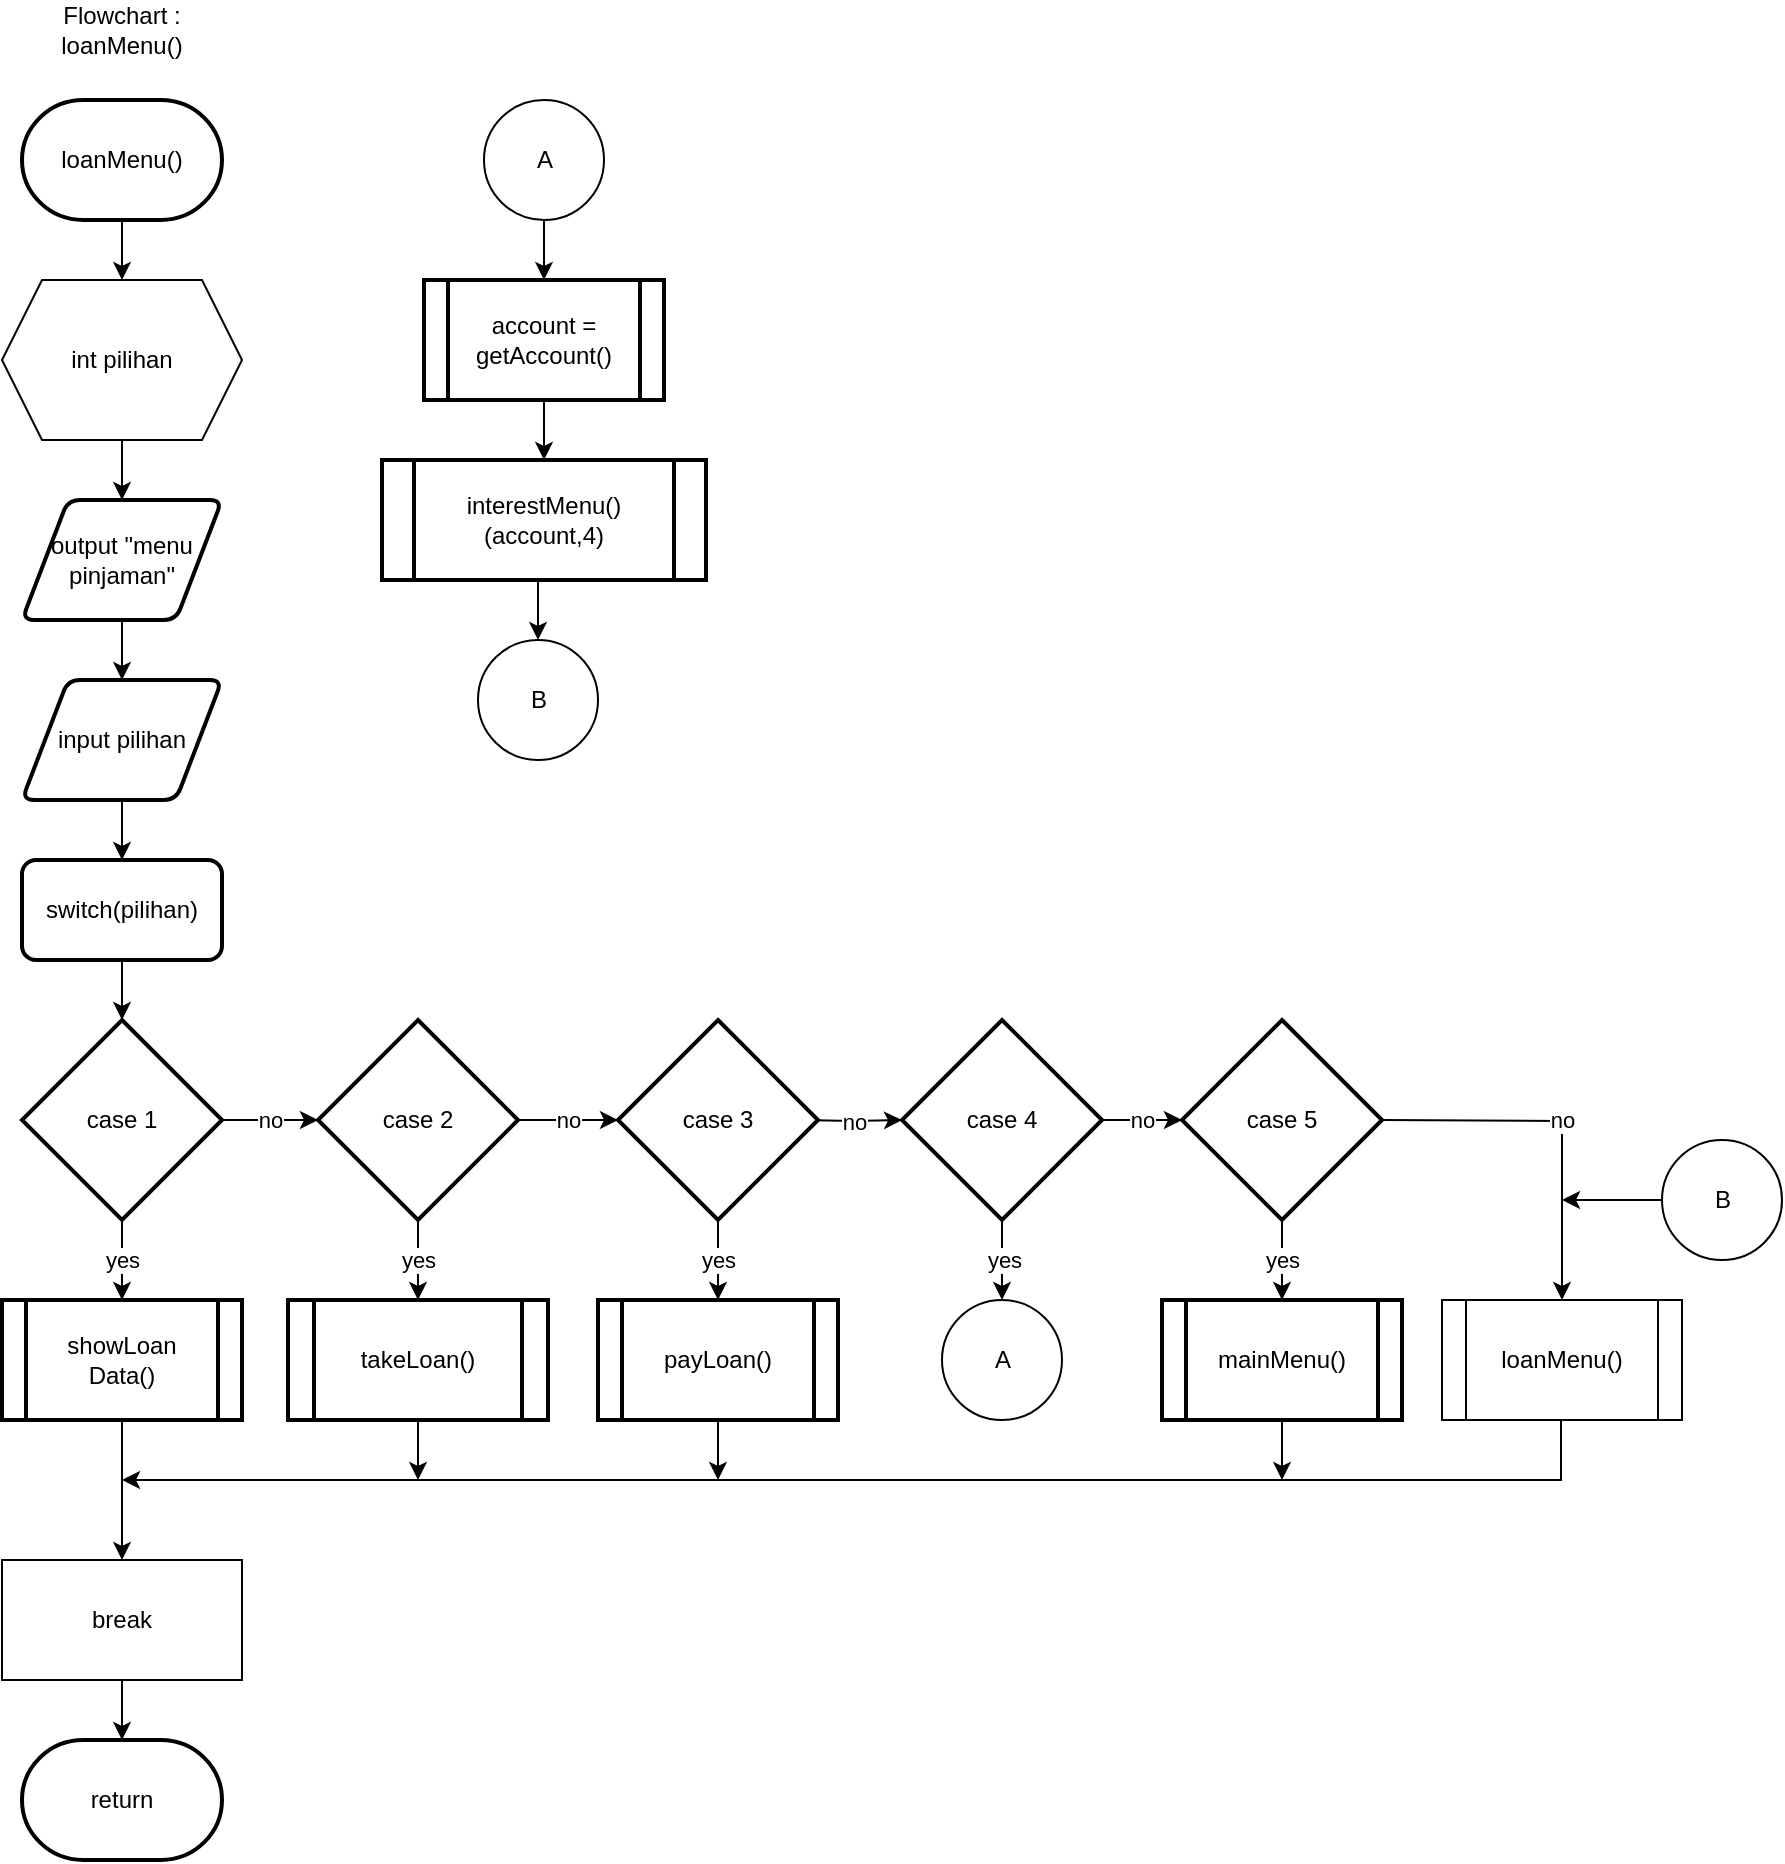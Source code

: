 <mxfile version="15.9.4" type="device" pages="4"><diagram id="C5RBs43oDa-KdzZeNtuy" name="loanMenu()"><mxGraphModel dx="1019" dy="450" grid="1" gridSize="10" guides="1" tooltips="1" connect="1" arrows="1" fold="1" page="1" pageScale="1" pageWidth="827" pageHeight="1169" math="0" shadow="0"><root><mxCell id="WIyWlLk6GJQsqaUBKTNV-0"/><mxCell id="WIyWlLk6GJQsqaUBKTNV-1" parent="WIyWlLk6GJQsqaUBKTNV-0"/><mxCell id="yIIcX4tYhxVUDGNfmYMy-3" value="" style="edgeStyle=orthogonalEdgeStyle;rounded=0;orthogonalLoop=1;jettySize=auto;html=1;" parent="WIyWlLk6GJQsqaUBKTNV-1" source="-nszUusrxc3JbO1fV3Kq-1" target="yIIcX4tYhxVUDGNfmYMy-0" edge="1"><mxGeometry relative="1" as="geometry"/></mxCell><mxCell id="-nszUusrxc3JbO1fV3Kq-1" value="loanMenu()" style="strokeWidth=2;html=1;shape=mxgraph.flowchart.terminator;whiteSpace=wrap;" parent="WIyWlLk6GJQsqaUBKTNV-1" vertex="1"><mxGeometry x="90" y="130" width="100" height="60" as="geometry"/></mxCell><mxCell id="-nszUusrxc3JbO1fV3Kq-2" value="Flowchart : loanMenu()" style="text;html=1;strokeColor=none;fillColor=none;align=center;verticalAlign=middle;whiteSpace=wrap;rounded=0;" parent="WIyWlLk6GJQsqaUBKTNV-1" vertex="1"><mxGeometry x="105" y="80" width="70" height="30" as="geometry"/></mxCell><mxCell id="-nszUusrxc3JbO1fV3Kq-3" value="" style="edgeStyle=orthogonalEdgeStyle;rounded=0;orthogonalLoop=1;jettySize=auto;html=1;" parent="WIyWlLk6GJQsqaUBKTNV-1" source="-nszUusrxc3JbO1fV3Kq-4" target="-nszUusrxc3JbO1fV3Kq-6" edge="1"><mxGeometry relative="1" as="geometry"/></mxCell><mxCell id="-nszUusrxc3JbO1fV3Kq-4" value="output &quot;menu pinjaman&quot;&lt;br&gt;" style="shape=parallelogram;html=1;strokeWidth=2;perimeter=parallelogramPerimeter;whiteSpace=wrap;rounded=1;arcSize=12;size=0.23;" parent="WIyWlLk6GJQsqaUBKTNV-1" vertex="1"><mxGeometry x="90" y="330" width="100" height="60" as="geometry"/></mxCell><mxCell id="-nszUusrxc3JbO1fV3Kq-5" value="" style="edgeStyle=orthogonalEdgeStyle;rounded=0;orthogonalLoop=1;jettySize=auto;html=1;" parent="WIyWlLk6GJQsqaUBKTNV-1" source="-nszUusrxc3JbO1fV3Kq-6" target="-nszUusrxc3JbO1fV3Kq-8" edge="1"><mxGeometry relative="1" as="geometry"/></mxCell><mxCell id="-nszUusrxc3JbO1fV3Kq-6" value="input pilihan" style="shape=parallelogram;html=1;strokeWidth=2;perimeter=parallelogramPerimeter;whiteSpace=wrap;rounded=1;arcSize=12;size=0.23;" parent="WIyWlLk6GJQsqaUBKTNV-1" vertex="1"><mxGeometry x="90" y="420" width="100" height="60" as="geometry"/></mxCell><mxCell id="-nszUusrxc3JbO1fV3Kq-7" value="" style="edgeStyle=orthogonalEdgeStyle;rounded=0;orthogonalLoop=1;jettySize=auto;html=1;" parent="WIyWlLk6GJQsqaUBKTNV-1" source="-nszUusrxc3JbO1fV3Kq-8" target="-nszUusrxc3JbO1fV3Kq-11" edge="1"><mxGeometry relative="1" as="geometry"/></mxCell><mxCell id="-nszUusrxc3JbO1fV3Kq-8" value="switch(pilihan)" style="rounded=1;whiteSpace=wrap;html=1;absoluteArcSize=1;arcSize=14;strokeWidth=2;" parent="WIyWlLk6GJQsqaUBKTNV-1" vertex="1"><mxGeometry x="90" y="510" width="100" height="50" as="geometry"/></mxCell><mxCell id="-nszUusrxc3JbO1fV3Kq-9" value="no" style="edgeStyle=orthogonalEdgeStyle;rounded=0;orthogonalLoop=1;jettySize=auto;html=1;" parent="WIyWlLk6GJQsqaUBKTNV-1" source="-nszUusrxc3JbO1fV3Kq-11" target="-nszUusrxc3JbO1fV3Kq-14" edge="1"><mxGeometry relative="1" as="geometry"/></mxCell><mxCell id="-nszUusrxc3JbO1fV3Kq-10" value="yes" style="edgeStyle=orthogonalEdgeStyle;rounded=0;orthogonalLoop=1;jettySize=auto;html=1;" parent="WIyWlLk6GJQsqaUBKTNV-1" source="-nszUusrxc3JbO1fV3Kq-11" target="-nszUusrxc3JbO1fV3Kq-33" edge="1"><mxGeometry relative="1" as="geometry"/></mxCell><mxCell id="-nszUusrxc3JbO1fV3Kq-11" value="case 1" style="strokeWidth=2;html=1;shape=mxgraph.flowchart.decision;whiteSpace=wrap;" parent="WIyWlLk6GJQsqaUBKTNV-1" vertex="1"><mxGeometry x="90" y="590" width="100" height="100" as="geometry"/></mxCell><mxCell id="-nszUusrxc3JbO1fV3Kq-12" value="no" style="edgeStyle=orthogonalEdgeStyle;rounded=0;orthogonalLoop=1;jettySize=auto;html=1;" parent="WIyWlLk6GJQsqaUBKTNV-1" source="-nszUusrxc3JbO1fV3Kq-14" target="-nszUusrxc3JbO1fV3Kq-17" edge="1"><mxGeometry relative="1" as="geometry"/></mxCell><mxCell id="-nszUusrxc3JbO1fV3Kq-13" value="yes" style="edgeStyle=orthogonalEdgeStyle;rounded=0;orthogonalLoop=1;jettySize=auto;html=1;" parent="WIyWlLk6GJQsqaUBKTNV-1" source="-nszUusrxc3JbO1fV3Kq-14" target="-nszUusrxc3JbO1fV3Kq-19" edge="1"><mxGeometry relative="1" as="geometry"/></mxCell><mxCell id="-nszUusrxc3JbO1fV3Kq-14" value="case 2" style="strokeWidth=2;html=1;shape=mxgraph.flowchart.decision;whiteSpace=wrap;" parent="WIyWlLk6GJQsqaUBKTNV-1" vertex="1"><mxGeometry x="238" y="590" width="100" height="100" as="geometry"/></mxCell><mxCell id="-nszUusrxc3JbO1fV3Kq-15" value="yes" style="edgeStyle=orthogonalEdgeStyle;rounded=0;orthogonalLoop=1;jettySize=auto;html=1;" parent="WIyWlLk6GJQsqaUBKTNV-1" source="-nszUusrxc3JbO1fV3Kq-17" target="-nszUusrxc3JbO1fV3Kq-21" edge="1"><mxGeometry relative="1" as="geometry"/></mxCell><mxCell id="-nszUusrxc3JbO1fV3Kq-16" value="no" style="edgeStyle=orthogonalEdgeStyle;rounded=0;orthogonalLoop=1;jettySize=auto;html=1;" parent="WIyWlLk6GJQsqaUBKTNV-1" target="-nszUusrxc3JbO1fV3Kq-24" edge="1"><mxGeometry relative="1" as="geometry"><mxPoint x="480" y="640" as="sourcePoint"/></mxGeometry></mxCell><mxCell id="-nszUusrxc3JbO1fV3Kq-17" value="case 3" style="strokeWidth=2;html=1;shape=mxgraph.flowchart.decision;whiteSpace=wrap;" parent="WIyWlLk6GJQsqaUBKTNV-1" vertex="1"><mxGeometry x="388" y="590" width="100" height="100" as="geometry"/></mxCell><mxCell id="-nszUusrxc3JbO1fV3Kq-19" value="takeLoan()" style="shape=process;whiteSpace=wrap;html=1;backgroundOutline=1;strokeWidth=2;" parent="WIyWlLk6GJQsqaUBKTNV-1" vertex="1"><mxGeometry x="223" y="730" width="130" height="60" as="geometry"/></mxCell><mxCell id="-nszUusrxc3JbO1fV3Kq-21" value="payLoan()" style="shape=process;whiteSpace=wrap;html=1;backgroundOutline=1;strokeWidth=2;" parent="WIyWlLk6GJQsqaUBKTNV-1" vertex="1"><mxGeometry x="378" y="730" width="120" height="60" as="geometry"/></mxCell><mxCell id="-nszUusrxc3JbO1fV3Kq-22" value="yes" style="edgeStyle=orthogonalEdgeStyle;rounded=0;orthogonalLoop=1;jettySize=auto;html=1;" parent="WIyWlLk6GJQsqaUBKTNV-1" source="-nszUusrxc3JbO1fV3Kq-24" edge="1"><mxGeometry relative="1" as="geometry"><mxPoint x="580" y="730" as="targetPoint"/></mxGeometry></mxCell><mxCell id="-nszUusrxc3JbO1fV3Kq-23" value="no" style="edgeStyle=orthogonalEdgeStyle;rounded=0;orthogonalLoop=1;jettySize=auto;html=1;" parent="WIyWlLk6GJQsqaUBKTNV-1" source="-nszUusrxc3JbO1fV3Kq-24" target="-nszUusrxc3JbO1fV3Kq-28" edge="1"><mxGeometry relative="1" as="geometry"/></mxCell><mxCell id="-nszUusrxc3JbO1fV3Kq-24" value="case 4" style="strokeWidth=2;html=1;shape=mxgraph.flowchart.decision;whiteSpace=wrap;" parent="WIyWlLk6GJQsqaUBKTNV-1" vertex="1"><mxGeometry x="530" y="590" width="100" height="100" as="geometry"/></mxCell><mxCell id="-nszUusrxc3JbO1fV3Kq-27" value="yes" style="edgeStyle=orthogonalEdgeStyle;rounded=0;orthogonalLoop=1;jettySize=auto;html=1;" parent="WIyWlLk6GJQsqaUBKTNV-1" source="-nszUusrxc3JbO1fV3Kq-28" target="-nszUusrxc3JbO1fV3Kq-30" edge="1"><mxGeometry relative="1" as="geometry"/></mxCell><mxCell id="-nszUusrxc3JbO1fV3Kq-28" value="case 5" style="strokeWidth=2;html=1;shape=mxgraph.flowchart.decision;whiteSpace=wrap;" parent="WIyWlLk6GJQsqaUBKTNV-1" vertex="1"><mxGeometry x="670" y="590" width="100" height="100" as="geometry"/></mxCell><mxCell id="-nszUusrxc3JbO1fV3Kq-30" value="mainMenu()" style="shape=process;whiteSpace=wrap;html=1;backgroundOutline=1;strokeWidth=2;" parent="WIyWlLk6GJQsqaUBKTNV-1" vertex="1"><mxGeometry x="660" y="730" width="120" height="60" as="geometry"/></mxCell><mxCell id="-nszUusrxc3JbO1fV3Kq-31" value="no" style="edgeStyle=orthogonalEdgeStyle;rounded=0;orthogonalLoop=1;jettySize=auto;html=1;exitX=1;exitY=0.5;exitDx=0;exitDy=0;exitPerimeter=0;entryX=0.5;entryY=0;entryDx=0;entryDy=0;" parent="WIyWlLk6GJQsqaUBKTNV-1" target="-nszUusrxc3JbO1fV3Kq-35" edge="1"><mxGeometry relative="1" as="geometry"><mxPoint x="770" y="640" as="sourcePoint"/></mxGeometry></mxCell><mxCell id="nDpjNwTQIs34cSnIMRso-1" value="" style="edgeStyle=orthogonalEdgeStyle;rounded=0;orthogonalLoop=1;jettySize=auto;html=1;" parent="WIyWlLk6GJQsqaUBKTNV-1" source="-nszUusrxc3JbO1fV3Kq-33" target="nDpjNwTQIs34cSnIMRso-0" edge="1"><mxGeometry relative="1" as="geometry"/></mxCell><mxCell id="-nszUusrxc3JbO1fV3Kq-33" value="showLoan&lt;br&gt;Data()" style="shape=process;whiteSpace=wrap;html=1;backgroundOutline=1;strokeWidth=2;" parent="WIyWlLk6GJQsqaUBKTNV-1" vertex="1"><mxGeometry x="80" y="730" width="120" height="60" as="geometry"/></mxCell><mxCell id="-nszUusrxc3JbO1fV3Kq-35" value="loanMenu()" style="shape=process;whiteSpace=wrap;html=1;backgroundOutline=1;" parent="WIyWlLk6GJQsqaUBKTNV-1" vertex="1"><mxGeometry x="800" y="730" width="120" height="60" as="geometry"/></mxCell><mxCell id="-nszUusrxc3JbO1fV3Kq-36" value="return" style="strokeWidth=2;html=1;shape=mxgraph.flowchart.terminator;whiteSpace=wrap;" parent="WIyWlLk6GJQsqaUBKTNV-1" vertex="1"><mxGeometry x="90" y="950" width="100" height="60" as="geometry"/></mxCell><mxCell id="-nszUusrxc3JbO1fV3Kq-37" value="A" style="verticalLabelPosition=middle;verticalAlign=middle;html=1;shape=mxgraph.flowchart.on-page_reference;labelPosition=center;align=center;" parent="WIyWlLk6GJQsqaUBKTNV-1" vertex="1"><mxGeometry x="550" y="730" width="60" height="60" as="geometry"/></mxCell><mxCell id="-nszUusrxc3JbO1fV3Kq-45" style="edgeStyle=orthogonalEdgeStyle;rounded=0;orthogonalLoop=1;jettySize=auto;html=1;exitX=0.5;exitY=1;exitDx=0;exitDy=0;exitPerimeter=0;" parent="WIyWlLk6GJQsqaUBKTNV-1" source="-nszUusrxc3JbO1fV3Kq-38" target="-nszUusrxc3JbO1fV3Kq-39" edge="1"><mxGeometry relative="1" as="geometry"/></mxCell><mxCell id="-nszUusrxc3JbO1fV3Kq-38" value="A" style="verticalLabelPosition=middle;verticalAlign=middle;html=1;shape=mxgraph.flowchart.on-page_reference;labelPosition=center;align=center;" parent="WIyWlLk6GJQsqaUBKTNV-1" vertex="1"><mxGeometry x="321" y="130" width="60" height="60" as="geometry"/></mxCell><mxCell id="-nszUusrxc3JbO1fV3Kq-46" style="edgeStyle=orthogonalEdgeStyle;rounded=0;orthogonalLoop=1;jettySize=auto;html=1;exitX=0.5;exitY=1;exitDx=0;exitDy=0;" parent="WIyWlLk6GJQsqaUBKTNV-1" source="-nszUusrxc3JbO1fV3Kq-39" target="-nszUusrxc3JbO1fV3Kq-40" edge="1"><mxGeometry relative="1" as="geometry"/></mxCell><mxCell id="-nszUusrxc3JbO1fV3Kq-39" value="account = getAccount()" style="shape=process;whiteSpace=wrap;html=1;backgroundOutline=1;strokeWidth=2;" parent="WIyWlLk6GJQsqaUBKTNV-1" vertex="1"><mxGeometry x="291" y="220" width="120" height="60" as="geometry"/></mxCell><mxCell id="-nszUusrxc3JbO1fV3Kq-47" style="edgeStyle=orthogonalEdgeStyle;rounded=0;orthogonalLoop=1;jettySize=auto;html=1;exitX=0.5;exitY=1;exitDx=0;exitDy=0;entryX=0.5;entryY=0;entryDx=0;entryDy=0;" parent="WIyWlLk6GJQsqaUBKTNV-1" source="-nszUusrxc3JbO1fV3Kq-40" edge="1"><mxGeometry relative="1" as="geometry"><mxPoint x="348" y="400" as="targetPoint"/></mxGeometry></mxCell><mxCell id="-nszUusrxc3JbO1fV3Kq-40" value="interestMenu()&lt;br&gt;(account,4)" style="shape=process;whiteSpace=wrap;html=1;backgroundOutline=1;strokeWidth=2;" parent="WIyWlLk6GJQsqaUBKTNV-1" vertex="1"><mxGeometry x="270" y="310" width="162" height="60" as="geometry"/></mxCell><mxCell id="-nszUusrxc3JbO1fV3Kq-48" value="B" style="verticalLabelPosition=middle;verticalAlign=middle;html=1;shape=mxgraph.flowchart.on-page_reference;labelPosition=center;align=center;" parent="WIyWlLk6GJQsqaUBKTNV-1" vertex="1"><mxGeometry x="318" y="400" width="60" height="60" as="geometry"/></mxCell><mxCell id="M-UlkT3bZI51DUsD5GCV-1" style="edgeStyle=orthogonalEdgeStyle;rounded=0;orthogonalLoop=1;jettySize=auto;html=1;exitX=0;exitY=0.5;exitDx=0;exitDy=0;exitPerimeter=0;" parent="WIyWlLk6GJQsqaUBKTNV-1" source="-nszUusrxc3JbO1fV3Kq-49" edge="1"><mxGeometry relative="1" as="geometry"><mxPoint x="860" y="680" as="targetPoint"/></mxGeometry></mxCell><mxCell id="-nszUusrxc3JbO1fV3Kq-49" value="B" style="verticalLabelPosition=middle;verticalAlign=middle;html=1;shape=mxgraph.flowchart.on-page_reference;labelPosition=center;align=center;" parent="WIyWlLk6GJQsqaUBKTNV-1" vertex="1"><mxGeometry x="910" y="650" width="60" height="60" as="geometry"/></mxCell><mxCell id="yIIcX4tYhxVUDGNfmYMy-2" value="" style="edgeStyle=orthogonalEdgeStyle;rounded=0;orthogonalLoop=1;jettySize=auto;html=1;" parent="WIyWlLk6GJQsqaUBKTNV-1" source="yIIcX4tYhxVUDGNfmYMy-0" target="-nszUusrxc3JbO1fV3Kq-4" edge="1"><mxGeometry relative="1" as="geometry"/></mxCell><mxCell id="yIIcX4tYhxVUDGNfmYMy-0" value="int pilihan" style="shape=hexagon;perimeter=hexagonPerimeter2;whiteSpace=wrap;html=1;fixedSize=1;" parent="WIyWlLk6GJQsqaUBKTNV-1" vertex="1"><mxGeometry x="80" y="220" width="120" height="80" as="geometry"/></mxCell><mxCell id="nDpjNwTQIs34cSnIMRso-22" style="edgeStyle=orthogonalEdgeStyle;rounded=0;orthogonalLoop=1;jettySize=auto;html=1;exitX=0.5;exitY=1;exitDx=0;exitDy=0;entryX=0.5;entryY=0;entryDx=0;entryDy=0;entryPerimeter=0;" parent="WIyWlLk6GJQsqaUBKTNV-1" source="nDpjNwTQIs34cSnIMRso-0" target="-nszUusrxc3JbO1fV3Kq-36" edge="1"><mxGeometry relative="1" as="geometry"><mxPoint x="140" y="920" as="targetPoint"/></mxGeometry></mxCell><mxCell id="nDpjNwTQIs34cSnIMRso-0" value="break" style="rounded=0;whiteSpace=wrap;html=1;" parent="WIyWlLk6GJQsqaUBKTNV-1" vertex="1"><mxGeometry x="80" y="860" width="120" height="60" as="geometry"/></mxCell><mxCell id="nDpjNwTQIs34cSnIMRso-2" value="" style="edgeStyle=orthogonalEdgeStyle;rounded=0;orthogonalLoop=1;jettySize=auto;html=1;" parent="WIyWlLk6GJQsqaUBKTNV-1" edge="1"><mxGeometry relative="1" as="geometry"><mxPoint x="288" y="790" as="sourcePoint"/><mxPoint x="288" y="820" as="targetPoint"/></mxGeometry></mxCell><mxCell id="nDpjNwTQIs34cSnIMRso-4" value="" style="edgeStyle=orthogonalEdgeStyle;rounded=0;orthogonalLoop=1;jettySize=auto;html=1;" parent="WIyWlLk6GJQsqaUBKTNV-1" edge="1"><mxGeometry relative="1" as="geometry"><mxPoint x="438" y="790" as="sourcePoint"/><mxPoint x="438" y="820" as="targetPoint"/></mxGeometry></mxCell><mxCell id="nDpjNwTQIs34cSnIMRso-6" value="" style="edgeStyle=orthogonalEdgeStyle;rounded=0;orthogonalLoop=1;jettySize=auto;html=1;" parent="WIyWlLk6GJQsqaUBKTNV-1" edge="1"><mxGeometry relative="1" as="geometry"><mxPoint x="720" y="790" as="sourcePoint"/><mxPoint x="720" y="820" as="targetPoint"/></mxGeometry></mxCell><mxCell id="nDpjNwTQIs34cSnIMRso-10" value="" style="edgeStyle=orthogonalEdgeStyle;rounded=0;orthogonalLoop=1;jettySize=auto;html=1;" parent="WIyWlLk6GJQsqaUBKTNV-1" edge="1"><mxGeometry relative="1" as="geometry"><mxPoint x="859.5" y="790" as="sourcePoint"/><mxPoint x="140" y="820" as="targetPoint"/><Array as="points"><mxPoint x="860" y="820"/></Array></mxGeometry></mxCell></root></mxGraphModel></diagram><diagram id="xe0Y-MB29WA9y-xIj9U2" name="showLoanData()"><mxGraphModel dx="1019" dy="528" grid="1" gridSize="10" guides="1" tooltips="1" connect="1" arrows="1" fold="1" page="1" pageScale="1" pageWidth="850" pageHeight="1100" math="0" shadow="0"><root><mxCell id="8jL4hDLIi4pe080uTRAJ-0"/><mxCell id="8jL4hDLIi4pe080uTRAJ-1" parent="8jL4hDLIi4pe080uTRAJ-0"/><mxCell id="kbGMlNu9Hg7yZWEitsHK-0" value="" style="edgeStyle=orthogonalEdgeStyle;rounded=0;orthogonalLoop=1;jettySize=auto;html=1;" parent="8jL4hDLIi4pe080uTRAJ-1" source="kbGMlNu9Hg7yZWEitsHK-1" target="kbGMlNu9Hg7yZWEitsHK-4" edge="1"><mxGeometry relative="1" as="geometry"/></mxCell><mxCell id="kbGMlNu9Hg7yZWEitsHK-1" value="showLoanData()" style="strokeWidth=2;html=1;shape=mxgraph.flowchart.terminator;whiteSpace=wrap;" parent="8jL4hDLIi4pe080uTRAJ-1" vertex="1"><mxGeometry x="90" y="80" width="100" height="60" as="geometry"/></mxCell><mxCell id="kbGMlNu9Hg7yZWEitsHK-2" value="Flowchart :&amp;nbsp;&lt;br&gt;showLoanData()" style="text;html=1;strokeColor=none;fillColor=none;align=center;verticalAlign=middle;whiteSpace=wrap;rounded=0;" parent="8jL4hDLIi4pe080uTRAJ-1" vertex="1"><mxGeometry x="105" y="30" width="70" height="30" as="geometry"/></mxCell><mxCell id="kbGMlNu9Hg7yZWEitsHK-3" value="" style="edgeStyle=orthogonalEdgeStyle;rounded=0;orthogonalLoop=1;jettySize=auto;html=1;" parent="8jL4hDLIi4pe080uTRAJ-1" source="kbGMlNu9Hg7yZWEitsHK-4" target="kbGMlNu9Hg7yZWEitsHK-6" edge="1"><mxGeometry relative="1" as="geometry"/></mxCell><mxCell id="kbGMlNu9Hg7yZWEitsHK-4" value="account = getAccount()" style="shape=process;whiteSpace=wrap;html=1;backgroundOutline=1;" parent="8jL4hDLIi4pe080uTRAJ-1" vertex="1"><mxGeometry x="80" y="170" width="120" height="60" as="geometry"/></mxCell><mxCell id="kbGMlNu9Hg7yZWEitsHK-5" value="" style="edgeStyle=orthogonalEdgeStyle;rounded=0;orthogonalLoop=1;jettySize=auto;html=1;" parent="8jL4hDLIi4pe080uTRAJ-1" source="kbGMlNu9Hg7yZWEitsHK-6" target="kbGMlNu9Hg7yZWEitsHK-8" edge="1"><mxGeometry relative="1" as="geometry"/></mxCell><mxCell id="kbGMlNu9Hg7yZWEitsHK-6" value="output &quot;jumlah pinjaman&quot; + account[4]" style="shape=parallelogram;perimeter=parallelogramPerimeter;whiteSpace=wrap;html=1;fixedSize=1;" parent="8jL4hDLIi4pe080uTRAJ-1" vertex="1"><mxGeometry x="80" y="260" width="120" height="60" as="geometry"/></mxCell><mxCell id="kbGMlNu9Hg7yZWEitsHK-7" value="" style="edgeStyle=orthogonalEdgeStyle;rounded=0;orthogonalLoop=1;jettySize=auto;html=1;" parent="8jL4hDLIi4pe080uTRAJ-1" source="kbGMlNu9Hg7yZWEitsHK-8" target="kbGMlNu9Hg7yZWEitsHK-10" edge="1"><mxGeometry relative="1" as="geometry"/></mxCell><mxCell id="kbGMlNu9Hg7yZWEitsHK-8" value="addHistory&lt;br&gt;(account[0],msg)" style="shape=process;whiteSpace=wrap;html=1;backgroundOutline=1;" parent="8jL4hDLIi4pe080uTRAJ-1" vertex="1"><mxGeometry x="80" y="350" width="120" height="60" as="geometry"/></mxCell><mxCell id="kbGMlNu9Hg7yZWEitsHK-9" value="" style="edgeStyle=orthogonalEdgeStyle;rounded=0;orthogonalLoop=1;jettySize=auto;html=1;" parent="8jL4hDLIi4pe080uTRAJ-1" source="kbGMlNu9Hg7yZWEitsHK-10" target="kbGMlNu9Hg7yZWEitsHK-11" edge="1"><mxGeometry relative="1" as="geometry"/></mxCell><mxCell id="kbGMlNu9Hg7yZWEitsHK-10" value="loanMenu()" style="shape=process;whiteSpace=wrap;html=1;backgroundOutline=1;" parent="8jL4hDLIi4pe080uTRAJ-1" vertex="1"><mxGeometry x="80" y="440" width="120" height="60" as="geometry"/></mxCell><mxCell id="kbGMlNu9Hg7yZWEitsHK-11" value="return" style="strokeWidth=2;html=1;shape=mxgraph.flowchart.terminator;whiteSpace=wrap;" parent="8jL4hDLIi4pe080uTRAJ-1" vertex="1"><mxGeometry x="90" y="530" width="100" height="60" as="geometry"/></mxCell></root></mxGraphModel></diagram><diagram id="n7FV_tRRDbVzC53QKuAc" name="takeLoan()"><mxGraphModel dx="1019" dy="528" grid="1" gridSize="10" guides="1" tooltips="1" connect="1" arrows="1" fold="1" page="1" pageScale="1" pageWidth="850" pageHeight="1100" math="0" shadow="0"><root><mxCell id="qZUuwB2qGm_SdZh3Veas-0"/><mxCell id="qZUuwB2qGm_SdZh3Veas-1" parent="qZUuwB2qGm_SdZh3Veas-0"/><mxCell id="ROjh1EEbCivWpaSVxhmd-0" value="" style="edgeStyle=orthogonalEdgeStyle;rounded=0;orthogonalLoop=1;jettySize=auto;html=1;" parent="qZUuwB2qGm_SdZh3Veas-1" source="ROjh1EEbCivWpaSVxhmd-1" target="ROjh1EEbCivWpaSVxhmd-15" edge="1"><mxGeometry relative="1" as="geometry"/></mxCell><mxCell id="ROjh1EEbCivWpaSVxhmd-1" value="takeLoan()" style="strokeWidth=2;html=1;shape=mxgraph.flowchart.terminator;whiteSpace=wrap;" parent="qZUuwB2qGm_SdZh3Veas-1" vertex="1"><mxGeometry x="90" y="80" width="100" height="60" as="geometry"/></mxCell><mxCell id="ROjh1EEbCivWpaSVxhmd-2" value="Flowchart : takeLoan()" style="text;html=1;strokeColor=none;fillColor=none;align=center;verticalAlign=middle;whiteSpace=wrap;rounded=0;" parent="qZUuwB2qGm_SdZh3Veas-1" vertex="1"><mxGeometry x="105" y="30" width="70" height="30" as="geometry"/></mxCell><mxCell id="ROjh1EEbCivWpaSVxhmd-3" value="" style="edgeStyle=orthogonalEdgeStyle;rounded=0;orthogonalLoop=1;jettySize=auto;html=1;" parent="qZUuwB2qGm_SdZh3Veas-1" source="ROjh1EEbCivWpaSVxhmd-4" target="ROjh1EEbCivWpaSVxhmd-6" edge="1"><mxGeometry relative="1" as="geometry"/></mxCell><mxCell id="ROjh1EEbCivWpaSVxhmd-4" value="account = getAccount()" style="shape=process;whiteSpace=wrap;html=1;backgroundOutline=1;" parent="qZUuwB2qGm_SdZh3Veas-1" vertex="1"><mxGeometry x="80" y="280" width="120" height="60" as="geometry"/></mxCell><mxCell id="ROjh1EEbCivWpaSVxhmd-5" value="" style="edgeStyle=orthogonalEdgeStyle;rounded=0;orthogonalLoop=1;jettySize=auto;html=1;" parent="qZUuwB2qGm_SdZh3Veas-1" source="ROjh1EEbCivWpaSVxhmd-6" target="ROjh1EEbCivWpaSVxhmd-13" edge="1"><mxGeometry relative="1" as="geometry"/></mxCell><mxCell id="ROjh1EEbCivWpaSVxhmd-6" value="output &quot;jumlah pinjaman : &quot;" style="shape=parallelogram;perimeter=parallelogramPerimeter;whiteSpace=wrap;html=1;fixedSize=1;" parent="qZUuwB2qGm_SdZh3Veas-1" vertex="1"><mxGeometry x="80" y="370" width="120" height="60" as="geometry"/></mxCell><mxCell id="ROjh1EEbCivWpaSVxhmd-7" value="" style="edgeStyle=orthogonalEdgeStyle;rounded=0;orthogonalLoop=1;jettySize=auto;html=1;" parent="qZUuwB2qGm_SdZh3Veas-1" source="ROjh1EEbCivWpaSVxhmd-8" target="ROjh1EEbCivWpaSVxhmd-10" edge="1"><mxGeometry relative="1" as="geometry"/></mxCell><mxCell id="ROjh1EEbCivWpaSVxhmd-8" value="addHistory&lt;br&gt;(account[0],msg)" style="shape=process;whiteSpace=wrap;html=1;backgroundOutline=1;" parent="qZUuwB2qGm_SdZh3Veas-1" vertex="1"><mxGeometry x="490" y="400" width="120" height="60" as="geometry"/></mxCell><mxCell id="ROjh1EEbCivWpaSVxhmd-9" value="" style="edgeStyle=orthogonalEdgeStyle;rounded=0;orthogonalLoop=1;jettySize=auto;html=1;" parent="qZUuwB2qGm_SdZh3Veas-1" source="ROjh1EEbCivWpaSVxhmd-10" target="ROjh1EEbCivWpaSVxhmd-11" edge="1"><mxGeometry relative="1" as="geometry"/></mxCell><mxCell id="ROjh1EEbCivWpaSVxhmd-10" value="loanMenu()" style="shape=process;whiteSpace=wrap;html=1;backgroundOutline=1;" parent="qZUuwB2qGm_SdZh3Veas-1" vertex="1"><mxGeometry x="280" y="400" width="120" height="60" as="geometry"/></mxCell><mxCell id="ROjh1EEbCivWpaSVxhmd-11" value="return" style="strokeWidth=2;html=1;shape=mxgraph.flowchart.terminator;whiteSpace=wrap;" parent="qZUuwB2qGm_SdZh3Veas-1" vertex="1"><mxGeometry x="290" y="496" width="100" height="60" as="geometry"/></mxCell><mxCell id="nuP221TJO-RceLCr9CAl-1" value="" style="edgeStyle=orthogonalEdgeStyle;rounded=0;orthogonalLoop=1;jettySize=auto;html=1;" parent="qZUuwB2qGm_SdZh3Veas-1" source="ROjh1EEbCivWpaSVxhmd-13" target="nuP221TJO-RceLCr9CAl-0" edge="1"><mxGeometry relative="1" as="geometry"/></mxCell><mxCell id="ROjh1EEbCivWpaSVxhmd-13" value="input &lt;br&gt;takeAmount" style="shape=parallelogram;perimeter=parallelogramPerimeter;whiteSpace=wrap;html=1;fixedSize=1;" parent="qZUuwB2qGm_SdZh3Veas-1" vertex="1"><mxGeometry x="80" y="460" width="120" height="60" as="geometry"/></mxCell><mxCell id="ROjh1EEbCivWpaSVxhmd-14" value="" style="edgeStyle=orthogonalEdgeStyle;rounded=0;orthogonalLoop=1;jettySize=auto;html=1;" parent="qZUuwB2qGm_SdZh3Veas-1" source="ROjh1EEbCivWpaSVxhmd-15" target="ROjh1EEbCivWpaSVxhmd-4" edge="1"><mxGeometry relative="1" as="geometry"/></mxCell><mxCell id="ROjh1EEbCivWpaSVxhmd-15" value="double takeAmount&lt;br&gt;double fee" style="shape=hexagon;perimeter=hexagonPerimeter2;whiteSpace=wrap;html=1;fixedSize=1;" parent="qZUuwB2qGm_SdZh3Veas-1" vertex="1"><mxGeometry x="80" y="170" width="120" height="80" as="geometry"/></mxCell><mxCell id="ROjh1EEbCivWpaSVxhmd-16" value="" style="edgeStyle=orthogonalEdgeStyle;rounded=0;orthogonalLoop=1;jettySize=auto;html=1;" parent="qZUuwB2qGm_SdZh3Veas-1" source="ROjh1EEbCivWpaSVxhmd-17" target="ROjh1EEbCivWpaSVxhmd-8" edge="1"><mxGeometry relative="1" as="geometry"/></mxCell><mxCell id="ROjh1EEbCivWpaSVxhmd-17" value="account[4] += takeAmount" style="rounded=0;whiteSpace=wrap;html=1;" parent="qZUuwB2qGm_SdZh3Veas-1" vertex="1"><mxGeometry x="490" y="300" width="120" height="60" as="geometry"/></mxCell><mxCell id="NiAfJv12n0Q94RXNEQKC-8" value="yes" style="edgeStyle=orthogonalEdgeStyle;rounded=0;orthogonalLoop=1;jettySize=auto;html=1;exitX=1;exitY=0.5;exitDx=0;exitDy=0;entryX=0;entryY=0.5;entryDx=0;entryDy=0;" parent="qZUuwB2qGm_SdZh3Veas-1" source="NiAfJv12n0Q94RXNEQKC-0" target="NiAfJv12n0Q94RXNEQKC-1" edge="1"><mxGeometry relative="1" as="geometry"/></mxCell><mxCell id="InoZKJ0wc4c87ncBdoPh-2" value="no" style="edgeStyle=orthogonalEdgeStyle;rounded=0;orthogonalLoop=1;jettySize=auto;html=1;" parent="qZUuwB2qGm_SdZh3Veas-1" source="NiAfJv12n0Q94RXNEQKC-0" target="InoZKJ0wc4c87ncBdoPh-0" edge="1"><mxGeometry relative="1" as="geometry"/></mxCell><mxCell id="NiAfJv12n0Q94RXNEQKC-0" value="account[2] &amp;gt;= fee" style="rhombus;whiteSpace=wrap;html=1;" parent="qZUuwB2qGm_SdZh3Veas-1" vertex="1"><mxGeometry x="280" y="170" width="120" height="110" as="geometry"/></mxCell><mxCell id="NiAfJv12n0Q94RXNEQKC-6" value="" style="edgeStyle=orthogonalEdgeStyle;rounded=0;orthogonalLoop=1;jettySize=auto;html=1;" parent="qZUuwB2qGm_SdZh3Veas-1" source="NiAfJv12n0Q94RXNEQKC-1" target="ROjh1EEbCivWpaSVxhmd-17" edge="1"><mxGeometry relative="1" as="geometry"/></mxCell><mxCell id="NiAfJv12n0Q94RXNEQKC-1" value="account[2] -= fee" style="rounded=0;whiteSpace=wrap;html=1;" parent="qZUuwB2qGm_SdZh3Veas-1" vertex="1"><mxGeometry x="490" y="194" width="120" height="60" as="geometry"/></mxCell><mxCell id="InoZKJ0wc4c87ncBdoPh-3" value="" style="edgeStyle=orthogonalEdgeStyle;rounded=0;orthogonalLoop=1;jettySize=auto;html=1;" parent="qZUuwB2qGm_SdZh3Veas-1" source="InoZKJ0wc4c87ncBdoPh-0" target="ROjh1EEbCivWpaSVxhmd-10" edge="1"><mxGeometry relative="1" as="geometry"/></mxCell><mxCell id="InoZKJ0wc4c87ncBdoPh-0" value="output &quot;saldo tidak cukup&quot;" style="shape=parallelogram;perimeter=parallelogramPerimeter;whiteSpace=wrap;html=1;fixedSize=1;" parent="qZUuwB2qGm_SdZh3Veas-1" vertex="1"><mxGeometry x="280" y="310" width="120" height="60" as="geometry"/></mxCell><mxCell id="fESZPZsO-BSYRPK7n2Wm-1" value="" style="edgeStyle=orthogonalEdgeStyle;rounded=0;orthogonalLoop=1;jettySize=auto;html=1;" edge="1" parent="qZUuwB2qGm_SdZh3Veas-1" source="nuP221TJO-RceLCr9CAl-0" target="fESZPZsO-BSYRPK7n2Wm-0"><mxGeometry relative="1" as="geometry"/></mxCell><mxCell id="nuP221TJO-RceLCr9CAl-0" value="fee = getAdminFee&lt;br&gt;(account[1])" style="shape=process;whiteSpace=wrap;html=1;backgroundOutline=1;" parent="qZUuwB2qGm_SdZh3Veas-1" vertex="1"><mxGeometry x="60" y="550" width="160" height="60" as="geometry"/></mxCell><mxCell id="fESZPZsO-BSYRPK7n2Wm-0" value="A" style="verticalLabelPosition=middle;verticalAlign=middle;html=1;shape=mxgraph.flowchart.on-page_reference;labelPosition=center;align=center;" vertex="1" parent="qZUuwB2qGm_SdZh3Veas-1"><mxGeometry x="110" y="640" width="60" height="60" as="geometry"/></mxCell><mxCell id="fESZPZsO-BSYRPK7n2Wm-3" value="" style="edgeStyle=orthogonalEdgeStyle;rounded=0;orthogonalLoop=1;jettySize=auto;html=1;" edge="1" parent="qZUuwB2qGm_SdZh3Veas-1" source="fESZPZsO-BSYRPK7n2Wm-2" target="NiAfJv12n0Q94RXNEQKC-0"><mxGeometry relative="1" as="geometry"/></mxCell><mxCell id="fESZPZsO-BSYRPK7n2Wm-2" value="A" style="verticalLabelPosition=middle;verticalAlign=middle;html=1;shape=mxgraph.flowchart.on-page_reference;labelPosition=center;align=center;" vertex="1" parent="qZUuwB2qGm_SdZh3Veas-1"><mxGeometry x="310" y="80" width="60" height="60" as="geometry"/></mxCell></root></mxGraphModel></diagram><diagram id="8pAksacqqV91Sueu7HFr" name="payLoan()"><mxGraphModel dx="1019" dy="1628" grid="1" gridSize="10" guides="1" tooltips="1" connect="1" arrows="1" fold="1" page="1" pageScale="1" pageWidth="850" pageHeight="1100" math="0" shadow="0"><root><mxCell id="BbCXZabrmn4rUTzMbi4W-0"/><mxCell id="BbCXZabrmn4rUTzMbi4W-1" parent="BbCXZabrmn4rUTzMbi4W-0"/><mxCell id="qbSiTJgYFv6jzw1MUSCc-0" value="" style="edgeStyle=orthogonalEdgeStyle;rounded=0;orthogonalLoop=1;jettySize=auto;html=1;" parent="BbCXZabrmn4rUTzMbi4W-1" source="qbSiTJgYFv6jzw1MUSCc-1" target="qbSiTJgYFv6jzw1MUSCc-15" edge="1"><mxGeometry relative="1" as="geometry"/></mxCell><mxCell id="qbSiTJgYFv6jzw1MUSCc-1" value="payLoan()" style="strokeWidth=2;html=1;shape=mxgraph.flowchart.terminator;whiteSpace=wrap;" parent="BbCXZabrmn4rUTzMbi4W-1" vertex="1"><mxGeometry x="90" y="20" width="100" height="60" as="geometry"/></mxCell><mxCell id="qbSiTJgYFv6jzw1MUSCc-2" value="Flowchart : payLoan()" style="text;html=1;strokeColor=none;fillColor=none;align=center;verticalAlign=middle;whiteSpace=wrap;rounded=0;" parent="BbCXZabrmn4rUTzMbi4W-1" vertex="1"><mxGeometry x="105" y="-30" width="70" height="30" as="geometry"/></mxCell><mxCell id="zurEfrOoXgzPRBmErkm3-3" value="" style="edgeStyle=orthogonalEdgeStyle;rounded=0;orthogonalLoop=1;jettySize=auto;html=1;" parent="BbCXZabrmn4rUTzMbi4W-1" source="qbSiTJgYFv6jzw1MUSCc-4" target="zurEfrOoXgzPRBmErkm3-1" edge="1"><mxGeometry relative="1" as="geometry"/></mxCell><mxCell id="qbSiTJgYFv6jzw1MUSCc-4" value="account = getAccount()" style="shape=process;whiteSpace=wrap;html=1;backgroundOutline=1;" parent="BbCXZabrmn4rUTzMbi4W-1" vertex="1"><mxGeometry x="80" y="220" width="120" height="60" as="geometry"/></mxCell><mxCell id="qbSiTJgYFv6jzw1MUSCc-14" value="" style="edgeStyle=orthogonalEdgeStyle;rounded=0;orthogonalLoop=1;jettySize=auto;html=1;" parent="BbCXZabrmn4rUTzMbi4W-1" source="qbSiTJgYFv6jzw1MUSCc-15" target="qbSiTJgYFv6jzw1MUSCc-4" edge="1"><mxGeometry relative="1" as="geometry"/></mxCell><mxCell id="qbSiTJgYFv6jzw1MUSCc-15" value="double payAmount&lt;br&gt;int pilihan" style="shape=hexagon;perimeter=hexagonPerimeter2;whiteSpace=wrap;html=1;fixedSize=1;" parent="BbCXZabrmn4rUTzMbi4W-1" vertex="1"><mxGeometry x="70" y="110" width="140" height="80" as="geometry"/></mxCell><mxCell id="zurEfrOoXgzPRBmErkm3-0" value="" style="edgeStyle=orthogonalEdgeStyle;rounded=0;orthogonalLoop=1;jettySize=auto;html=1;" parent="BbCXZabrmn4rUTzMbi4W-1" source="zurEfrOoXgzPRBmErkm3-1" target="zurEfrOoXgzPRBmErkm3-2" edge="1"><mxGeometry relative="1" as="geometry"/></mxCell><mxCell id="zurEfrOoXgzPRBmErkm3-1" value="output &quot;cara pembayaran&quot;" style="shape=parallelogram;perimeter=parallelogramPerimeter;whiteSpace=wrap;html=1;fixedSize=1;" parent="BbCXZabrmn4rUTzMbi4W-1" vertex="1"><mxGeometry x="80" y="310" width="120" height="60" as="geometry"/></mxCell><mxCell id="fQS14EChXl1SEHw_Rof4-0" value="" style="edgeStyle=orthogonalEdgeStyle;rounded=0;orthogonalLoop=1;jettySize=auto;html=1;" edge="1" parent="BbCXZabrmn4rUTzMbi4W-1" source="zurEfrOoXgzPRBmErkm3-2" target="zurEfrOoXgzPRBmErkm3-4"><mxGeometry relative="1" as="geometry"/></mxCell><mxCell id="zurEfrOoXgzPRBmErkm3-2" value="input &lt;br&gt;pilihan" style="shape=parallelogram;perimeter=parallelogramPerimeter;whiteSpace=wrap;html=1;fixedSize=1;" parent="BbCXZabrmn4rUTzMbi4W-1" vertex="1"><mxGeometry x="80" y="400" width="120" height="60" as="geometry"/></mxCell><mxCell id="fQS14EChXl1SEHw_Rof4-9" value="" style="edgeStyle=orthogonalEdgeStyle;rounded=0;orthogonalLoop=1;jettySize=auto;html=1;" edge="1" parent="BbCXZabrmn4rUTzMbi4W-1" source="zurEfrOoXgzPRBmErkm3-4" target="fQS14EChXl1SEHw_Rof4-1"><mxGeometry relative="1" as="geometry"/></mxCell><mxCell id="zurEfrOoXgzPRBmErkm3-4" value="swtich(pilihan)" style="rounded=0;whiteSpace=wrap;html=1;" parent="BbCXZabrmn4rUTzMbi4W-1" vertex="1"><mxGeometry x="80" y="490" width="120" height="60" as="geometry"/></mxCell><mxCell id="fQS14EChXl1SEHw_Rof4-4" value="yes" style="edgeStyle=orthogonalEdgeStyle;rounded=0;orthogonalLoop=1;jettySize=auto;html=1;" edge="1" parent="BbCXZabrmn4rUTzMbi4W-1" source="fQS14EChXl1SEHw_Rof4-1" target="fQS14EChXl1SEHw_Rof4-2"><mxGeometry relative="1" as="geometry"/></mxCell><mxCell id="fQS14EChXl1SEHw_Rof4-8" value="no" style="edgeStyle=orthogonalEdgeStyle;rounded=0;orthogonalLoop=1;jettySize=auto;html=1;" edge="1" parent="BbCXZabrmn4rUTzMbi4W-1" source="fQS14EChXl1SEHw_Rof4-1" target="fQS14EChXl1SEHw_Rof4-6"><mxGeometry relative="1" as="geometry"/></mxCell><mxCell id="fQS14EChXl1SEHw_Rof4-1" value="case 1" style="rhombus;whiteSpace=wrap;html=1;" vertex="1" parent="BbCXZabrmn4rUTzMbi4W-1"><mxGeometry x="100" y="580" width="80" height="80" as="geometry"/></mxCell><mxCell id="KHMIU7K68Tb3bmQpbnRI-13" value="" style="edgeStyle=orthogonalEdgeStyle;rounded=0;orthogonalLoop=1;jettySize=auto;html=1;" edge="1" parent="BbCXZabrmn4rUTzMbi4W-1" source="fQS14EChXl1SEHw_Rof4-2"><mxGeometry relative="1" as="geometry"><mxPoint x="140" y="833.5" as="targetPoint"/><Array as="points"><mxPoint x="140" y="790"/><mxPoint x="140" y="790"/></Array></mxGeometry></mxCell><mxCell id="fQS14EChXl1SEHw_Rof4-2" value="accountIndex = 2&lt;br&gt;break" style="rounded=0;whiteSpace=wrap;html=1;" vertex="1" parent="BbCXZabrmn4rUTzMbi4W-1"><mxGeometry x="80" y="700" width="120" height="60" as="geometry"/></mxCell><mxCell id="fQS14EChXl1SEHw_Rof4-5" value="yes" style="edgeStyle=orthogonalEdgeStyle;rounded=0;orthogonalLoop=1;jettySize=auto;html=1;" edge="1" source="fQS14EChXl1SEHw_Rof4-6" target="fQS14EChXl1SEHw_Rof4-7" parent="BbCXZabrmn4rUTzMbi4W-1"><mxGeometry relative="1" as="geometry"/></mxCell><mxCell id="fQS14EChXl1SEHw_Rof4-6" value="case2" style="rhombus;whiteSpace=wrap;html=1;" vertex="1" parent="BbCXZabrmn4rUTzMbi4W-1"><mxGeometry x="240" y="580" width="80" height="80" as="geometry"/></mxCell><mxCell id="KHMIU7K68Tb3bmQpbnRI-14" style="edgeStyle=orthogonalEdgeStyle;rounded=0;orthogonalLoop=1;jettySize=auto;html=1;exitX=0.5;exitY=1;exitDx=0;exitDy=0;" edge="1" parent="BbCXZabrmn4rUTzMbi4W-1" source="fQS14EChXl1SEHw_Rof4-7"><mxGeometry relative="1" as="geometry"><mxPoint x="140" y="790" as="targetPoint"/><Array as="points"><mxPoint x="280" y="790"/><mxPoint x="140" y="790"/></Array></mxGeometry></mxCell><mxCell id="fQS14EChXl1SEHw_Rof4-7" value="accountIndex = 3&lt;br&gt;break" style="rounded=0;whiteSpace=wrap;html=1;" vertex="1" parent="BbCXZabrmn4rUTzMbi4W-1"><mxGeometry x="220" y="700" width="120" height="60" as="geometry"/></mxCell><mxCell id="KHMIU7K68Tb3bmQpbnRI-19" value="yes" style="edgeStyle=orthogonalEdgeStyle;rounded=0;orthogonalLoop=1;jettySize=auto;html=1;" edge="1" parent="BbCXZabrmn4rUTzMbi4W-1" source="KHMIU7K68Tb3bmQpbnRI-20" target="KHMIU7K68Tb3bmQpbnRI-25"><mxGeometry relative="1" as="geometry"/></mxCell><mxCell id="GzWyDLglS72TDIZYT41x-9" value="no" style="edgeStyle=orthogonalEdgeStyle;rounded=0;orthogonalLoop=1;jettySize=auto;html=1;exitX=1;exitY=0.5;exitDx=0;exitDy=0;" edge="1" parent="BbCXZabrmn4rUTzMbi4W-1" source="KHMIU7K68Tb3bmQpbnRI-20"><mxGeometry relative="1" as="geometry"><mxPoint x="650" y="345" as="targetPoint"/></mxGeometry></mxCell><mxCell id="KHMIU7K68Tb3bmQpbnRI-20" value="account[accountIndex] &lt;br&gt;&amp;gt;= payAmount" style="rhombus;whiteSpace=wrap;html=1;" vertex="1" parent="BbCXZabrmn4rUTzMbi4W-1"><mxGeometry x="470" y="280" width="140" height="130" as="geometry"/></mxCell><mxCell id="KHMIU7K68Tb3bmQpbnRI-21" value="yes" style="edgeStyle=orthogonalEdgeStyle;rounded=0;orthogonalLoop=1;jettySize=auto;html=1;" edge="1" parent="BbCXZabrmn4rUTzMbi4W-1" source="KHMIU7K68Tb3bmQpbnRI-23" target="KHMIU7K68Tb3bmQpbnRI-24"><mxGeometry relative="1" as="geometry"/></mxCell><mxCell id="KHMIU7K68Tb3bmQpbnRI-22" value="no" style="edgeStyle=orthogonalEdgeStyle;rounded=0;orthogonalLoop=1;jettySize=auto;html=1;" edge="1" parent="BbCXZabrmn4rUTzMbi4W-1" source="KHMIU7K68Tb3bmQpbnRI-23" target="KHMIU7K68Tb3bmQpbnRI-20"><mxGeometry relative="1" as="geometry"/></mxCell><mxCell id="KHMIU7K68Tb3bmQpbnRI-23" value="accountIndex&lt;br&gt;&amp;nbsp;== 0" style="rhombus;whiteSpace=wrap;html=1;" vertex="1" parent="BbCXZabrmn4rUTzMbi4W-1"><mxGeometry x="310" y="297.5" width="100" height="95" as="geometry"/></mxCell><mxCell id="GzWyDLglS72TDIZYT41x-18" style="edgeStyle=orthogonalEdgeStyle;rounded=0;orthogonalLoop=1;jettySize=auto;html=1;exitX=0.5;exitY=1;exitDx=0;exitDy=0;entryX=0;entryY=0.5;entryDx=0;entryDy=0;" edge="1" parent="BbCXZabrmn4rUTzMbi4W-1" source="KHMIU7K68Tb3bmQpbnRI-24" target="GzWyDLglS72TDIZYT41x-13"><mxGeometry relative="1" as="geometry"/></mxCell><mxCell id="KHMIU7K68Tb3bmQpbnRI-24" value="account[4] -= payAmount" style="rounded=0;whiteSpace=wrap;html=1;" vertex="1" parent="BbCXZabrmn4rUTzMbi4W-1"><mxGeometry x="300" y="444" width="120" height="60" as="geometry"/></mxCell><mxCell id="GzWyDLglS72TDIZYT41x-17" value="" style="edgeStyle=orthogonalEdgeStyle;rounded=0;orthogonalLoop=1;jettySize=auto;html=1;" edge="1" parent="BbCXZabrmn4rUTzMbi4W-1" source="KHMIU7K68Tb3bmQpbnRI-25" target="GzWyDLglS72TDIZYT41x-13"><mxGeometry relative="1" as="geometry"/></mxCell><mxCell id="KHMIU7K68Tb3bmQpbnRI-25" value="account[accountIndex] -= payAmount&lt;br&gt;account[4] -= payAmount" style="rounded=0;whiteSpace=wrap;html=1;" vertex="1" parent="BbCXZabrmn4rUTzMbi4W-1"><mxGeometry x="460" y="444" width="160" height="60" as="geometry"/></mxCell><mxCell id="GzWyDLglS72TDIZYT41x-0" value="A" style="verticalLabelPosition=middle;verticalAlign=middle;html=1;shape=mxgraph.flowchart.on-page_reference;labelPosition=center;align=center;" vertex="1" parent="BbCXZabrmn4rUTzMbi4W-1"><mxGeometry x="110" y="830" width="60" height="60" as="geometry"/></mxCell><mxCell id="GzWyDLglS72TDIZYT41x-2" value="" style="edgeStyle=orthogonalEdgeStyle;rounded=0;orthogonalLoop=1;jettySize=auto;html=1;" edge="1" parent="BbCXZabrmn4rUTzMbi4W-1" target="KHMIU7K68Tb3bmQpbnRI-23"><mxGeometry relative="1" as="geometry"><mxPoint x="360" y="230" as="sourcePoint"/></mxGeometry></mxCell><mxCell id="GzWyDLglS72TDIZYT41x-3" value="" style="edgeStyle=orthogonalEdgeStyle;rounded=0;orthogonalLoop=1;jettySize=auto;html=1;" edge="1" parent="BbCXZabrmn4rUTzMbi4W-1" target="KHMIU7K68Tb3bmQpbnRI-23"><mxGeometry relative="1" as="geometry"><mxPoint x="360" y="240" as="sourcePoint"/></mxGeometry></mxCell><mxCell id="GzWyDLglS72TDIZYT41x-8" value="" style="edgeStyle=orthogonalEdgeStyle;rounded=0;orthogonalLoop=1;jettySize=auto;html=1;" edge="1" parent="BbCXZabrmn4rUTzMbi4W-1" source="GzWyDLglS72TDIZYT41x-1" target="GzWyDLglS72TDIZYT41x-6"><mxGeometry relative="1" as="geometry"/></mxCell><mxCell id="GzWyDLglS72TDIZYT41x-1" value="A" style="verticalLabelPosition=middle;verticalAlign=middle;html=1;shape=mxgraph.flowchart.on-page_reference;labelPosition=center;align=center;" vertex="1" parent="BbCXZabrmn4rUTzMbi4W-1"><mxGeometry x="330" y="20" width="60" height="60" as="geometry"/></mxCell><mxCell id="GzWyDLglS72TDIZYT41x-11" style="edgeStyle=orthogonalEdgeStyle;rounded=0;orthogonalLoop=1;jettySize=auto;html=1;exitX=0.5;exitY=1;exitDx=0;exitDy=0;" edge="1" parent="BbCXZabrmn4rUTzMbi4W-1" source="GzWyDLglS72TDIZYT41x-4" target="GzWyDLglS72TDIZYT41x-10"><mxGeometry relative="1" as="geometry"/></mxCell><mxCell id="GzWyDLglS72TDIZYT41x-4" value="output &quot;saldo tidak cukup&quot;" style="shape=parallelogram;perimeter=parallelogramPerimeter;whiteSpace=wrap;html=1;fixedSize=1;" vertex="1" parent="BbCXZabrmn4rUTzMbi4W-1"><mxGeometry x="640" y="315" width="120" height="60" as="geometry"/></mxCell><mxCell id="GzWyDLglS72TDIZYT41x-5" value="" style="edgeStyle=orthogonalEdgeStyle;rounded=0;orthogonalLoop=1;jettySize=auto;html=1;" edge="1" parent="BbCXZabrmn4rUTzMbi4W-1" source="GzWyDLglS72TDIZYT41x-6" target="GzWyDLglS72TDIZYT41x-7"><mxGeometry relative="1" as="geometry"/></mxCell><mxCell id="GzWyDLglS72TDIZYT41x-6" value="output &quot;jumlah pembayaran : &quot;" style="shape=parallelogram;perimeter=parallelogramPerimeter;whiteSpace=wrap;html=1;fixedSize=1;" vertex="1" parent="BbCXZabrmn4rUTzMbi4W-1"><mxGeometry x="300" y="110" width="120" height="60" as="geometry"/></mxCell><mxCell id="GzWyDLglS72TDIZYT41x-7" value="input &lt;br&gt;takeAmount" style="shape=parallelogram;perimeter=parallelogramPerimeter;whiteSpace=wrap;html=1;fixedSize=1;" vertex="1" parent="BbCXZabrmn4rUTzMbi4W-1"><mxGeometry x="300" y="200" width="120" height="60" as="geometry"/></mxCell><mxCell id="GzWyDLglS72TDIZYT41x-20" value="" style="edgeStyle=orthogonalEdgeStyle;rounded=0;orthogonalLoop=1;jettySize=auto;html=1;" edge="1" parent="BbCXZabrmn4rUTzMbi4W-1" source="GzWyDLglS72TDIZYT41x-10" target="GzWyDLglS72TDIZYT41x-14"><mxGeometry relative="1" as="geometry"/></mxCell><mxCell id="GzWyDLglS72TDIZYT41x-10" value="loanMenu()" style="shape=process;whiteSpace=wrap;html=1;backgroundOutline=1;" vertex="1" parent="BbCXZabrmn4rUTzMbi4W-1"><mxGeometry x="640" y="530" width="120" height="60" as="geometry"/></mxCell><mxCell id="GzWyDLglS72TDIZYT41x-19" value="" style="edgeStyle=orthogonalEdgeStyle;rounded=0;orthogonalLoop=1;jettySize=auto;html=1;" edge="1" parent="BbCXZabrmn4rUTzMbi4W-1" source="GzWyDLglS72TDIZYT41x-13" target="GzWyDLglS72TDIZYT41x-10"><mxGeometry relative="1" as="geometry"/></mxCell><mxCell id="GzWyDLglS72TDIZYT41x-13" value="addHistory&lt;br&gt;(account[0],msg)" style="shape=process;whiteSpace=wrap;html=1;backgroundOutline=1;" vertex="1" parent="BbCXZabrmn4rUTzMbi4W-1"><mxGeometry x="480" y="530" width="120" height="60" as="geometry"/></mxCell><mxCell id="GzWyDLglS72TDIZYT41x-14" value="return" style="strokeWidth=2;html=1;shape=mxgraph.flowchart.terminator;whiteSpace=wrap;" vertex="1" parent="BbCXZabrmn4rUTzMbi4W-1"><mxGeometry x="650" y="620" width="100" height="60" as="geometry"/></mxCell></root></mxGraphModel></diagram></mxfile>